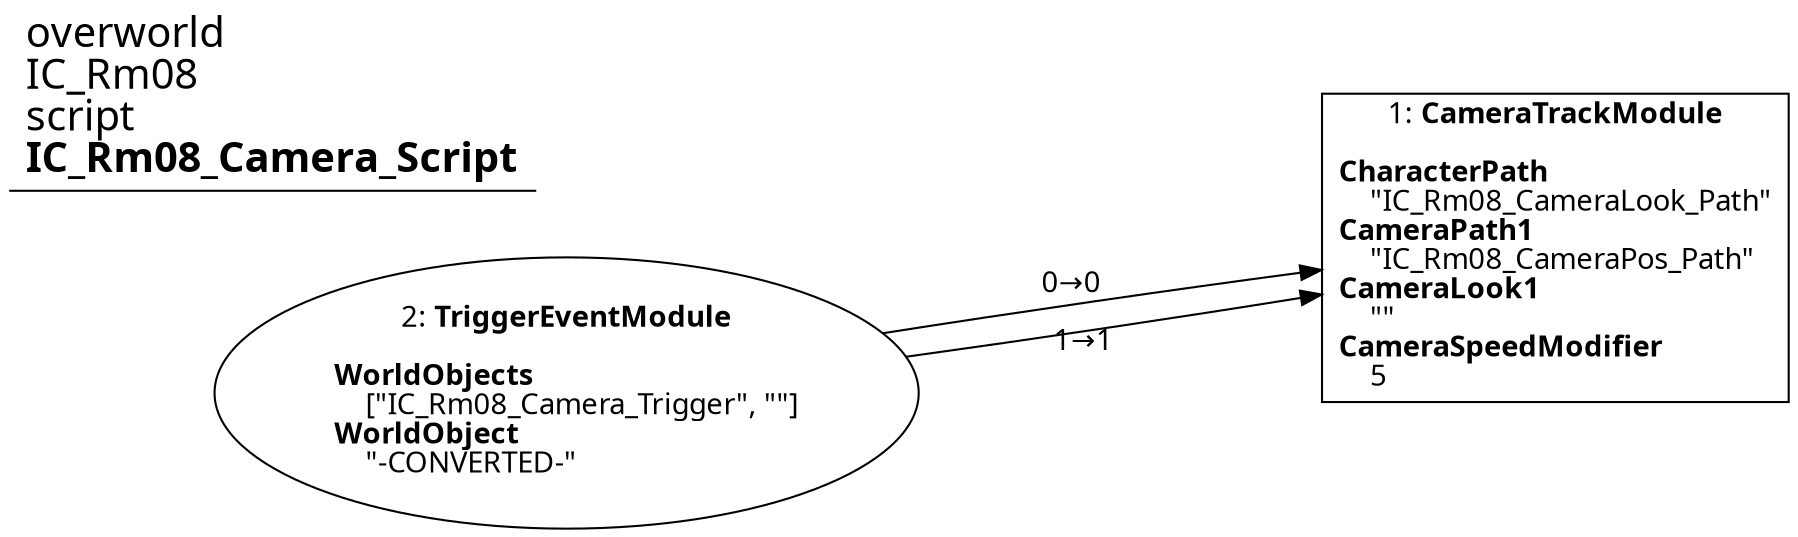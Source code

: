 digraph {
    layout = fdp;
    overlap = prism;
    sep = "+16";
    splines = spline;

    node [ shape = box ];

    graph [ fontname = "Segoe UI" ];
    node [ fontname = "Segoe UI" ];
    edge [ fontname = "Segoe UI" ];

    1 [ label = <1: <b>CameraTrackModule</b><br/><br/><b>CharacterPath</b><br align="left"/>    &quot;IC_Rm08_CameraLook_Path&quot;<br align="left"/><b>CameraPath1</b><br align="left"/>    &quot;IC_Rm08_CameraPos_Path&quot;<br align="left"/><b>CameraLook1</b><br align="left"/>    &quot;&quot;<br align="left"/><b>CameraSpeedModifier</b><br align="left"/>    5<br align="left"/>> ];
    1 [ pos = "0.36200002,-0.215!" ];

    2 [ label = <2: <b>TriggerEventModule</b><br/><br/><b>WorldObjects</b><br align="left"/>    [&quot;IC_Rm08_Camera_Trigger&quot;, &quot;&quot;]<br align="left"/><b>WorldObject</b><br align="left"/>    &quot;-CONVERTED-&quot;<br align="left"/>> ];
    2 [ shape = oval ]
    2 [ pos = "0.044000003,-0.215!" ];
    2 -> 1 [ label = "0→0" ];
    2 -> 1 [ label = "1→1" ];

    title [ pos = "0.043,-0.21400002!" ];
    title [ shape = underline ];
    title [ label = <<font point-size="20">overworld<br align="left"/>IC_Rm08<br align="left"/>script<br align="left"/><b>IC_Rm08_Camera_Script</b><br align="left"/></font>> ];
}

